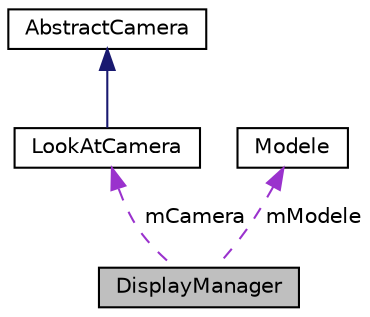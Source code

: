 digraph "DisplayManager"
{
  edge [fontname="Helvetica",fontsize="10",labelfontname="Helvetica",labelfontsize="10"];
  node [fontname="Helvetica",fontsize="10",shape=record];
  Node1 [label="DisplayManager",height=0.2,width=0.4,color="black", fillcolor="grey75", style="filled", fontcolor="black"];
  Node2 -> Node1 [dir="back",color="darkorchid3",fontsize="10",style="dashed",label=" mCamera" ];
  Node2 [label="LookAtCamera",height=0.2,width=0.4,color="black", fillcolor="white", style="filled",URL="$class_look_at_camera.html",tooltip="Classe de caméra utilisant gluLookAt Classe de caméra utilisant gluLookAt et héritant de AbstractCame..."];
  Node3 -> Node2 [dir="back",color="midnightblue",fontsize="10",style="solid"];
  Node3 [label="AbstractCamera",height=0.2,width=0.4,color="black", fillcolor="white", style="filled",URL="$class_abstract_camera.html",tooltip="Classe de caméra abstraite Classe de caméra abstraite. "];
  Node4 -> Node1 [dir="back",color="darkorchid3",fontsize="10",style="dashed",label=" mModele" ];
  Node4 [label="Modele",height=0.2,width=0.4,color="black", fillcolor="white", style="filled",URL="$class_modele.html"];
}

